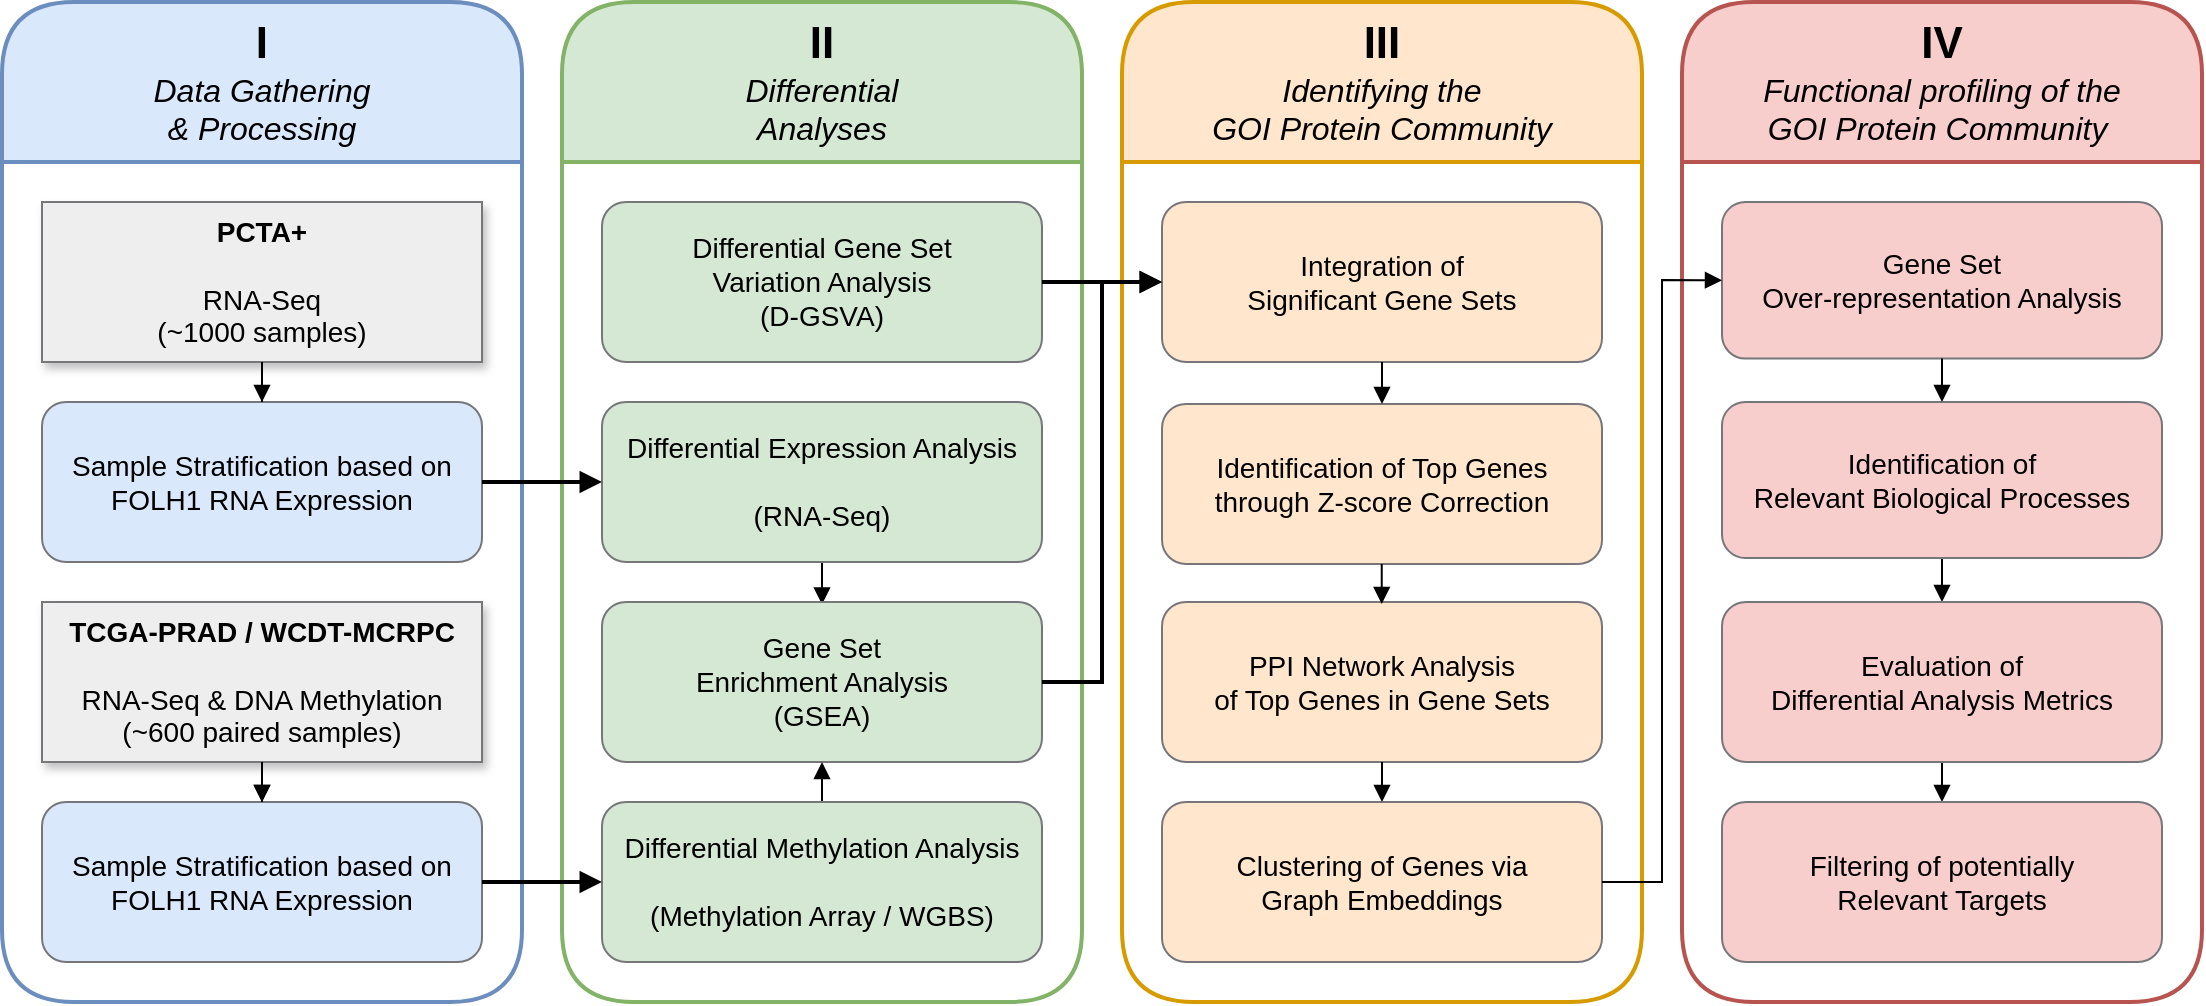 <mxfile scale="10" border="0">
    <diagram name="Page-1" id="WMyTI4VWCgRzHXp1mPb9">
        <mxGraphModel dx="1352" dy="1001" grid="1" gridSize="5" guides="1" tooltips="1" connect="1" arrows="1" fold="1" page="1" pageScale="1" pageWidth="1169" pageHeight="827" math="0" shadow="0">
            <root>
                <mxCell id="0"/>
                <mxCell id="1" parent="0"/>
                <mxCell id="U7u_f17gVRgXchmAX0Bn-6" value="" style="edgeStyle=orthogonalEdgeStyle;rounded=0;orthogonalLoop=1;jettySize=auto;html=1;" parent="1" edge="1">
                    <mxGeometry relative="1" as="geometry">
                        <mxPoint x="405.372" y="341.378" as="sourcePoint"/>
                    </mxGeometry>
                </mxCell>
                <mxCell id="U7u_f17gVRgXchmAX0Bn-1" value="&lt;div style=&quot;font-size: 22px;&quot;&gt;&lt;font style=&quot;font-size: 22px;&quot;&gt;I&lt;/font&gt;&lt;/div&gt;&lt;div style=&quot;font-size: 1px;&quot;&gt;&lt;br&gt;&lt;/div&gt;&lt;div style=&quot;font-size: 16px;&quot;&gt;&lt;i&gt;&lt;span style=&quot;font-weight: normal;&quot;&gt;Data Gathering&lt;/span&gt;&lt;/i&gt;&lt;/div&gt;&lt;div style=&quot;font-size: 16px;&quot;&gt;&lt;i&gt;&lt;span style=&quot;font-weight: normal;&quot;&gt;&amp;amp; Processing&lt;/span&gt;&lt;/i&gt;&lt;br&gt;&lt;/div&gt;" style="swimlane;whiteSpace=wrap;html=1;startSize=80;rounded=1;fillStyle=solid;strokeWidth=2;container=0;fillColor=#dae8fc;strokeColor=#6c8ebf;" parent="1" vertex="1">
                    <mxGeometry x="20" y="160" width="260" height="500" as="geometry">
                        <mxRectangle x="20" y="20" width="40" height="45" as="alternateBounds"/>
                    </mxGeometry>
                </mxCell>
                <mxCell id="odDYbRYCYWoE1OATyWKR-1" value="&lt;div style=&quot;font-size: 14px;&quot;&gt;&lt;b style=&quot;font-size: 14px;&quot;&gt;PCTA+&lt;/b&gt;&lt;/div&gt;&lt;div style=&quot;font-size: 14px;&quot;&gt;&lt;b style=&quot;font-size: 14px;&quot;&gt;&lt;br style=&quot;font-size: 14px;&quot;&gt;&lt;/b&gt;&lt;/div&gt;&lt;div style=&quot;font-size: 14px;&quot;&gt;RNA-Seq&lt;/div&gt;&lt;div style=&quot;font-size: 14px;&quot;&gt;(~1000 samples)&lt;br style=&quot;font-size: 14px;&quot;&gt;&lt;/div&gt;" style="rounded=0;whiteSpace=wrap;html=1;strokeWidth=1;fillColor=#EEEEEE;strokeColor=#77767b;shadow=1;fontStyle=0;container=0;fontSize=14;" parent="U7u_f17gVRgXchmAX0Bn-1" vertex="1">
                    <mxGeometry x="20" y="100" width="220" height="80" as="geometry"/>
                </mxCell>
                <mxCell id="ll4MLsgl20_4qIF9zqpb-2" value="&lt;div style=&quot;font-size: 14px;&quot;&gt;Sample Stratification based on FOLH1 RNA Expression&lt;br style=&quot;font-size: 14px;&quot;&gt;&lt;/div&gt;" style="rounded=1;whiteSpace=wrap;html=1;fillColor=#dae8fc;strokeColor=#77767b;fontStyle=0;container=0;fontSize=14;" parent="U7u_f17gVRgXchmAX0Bn-1" vertex="1">
                    <mxGeometry x="20.0" y="200.004" width="220" height="80" as="geometry"/>
                </mxCell>
                <mxCell id="ll4MLsgl20_4qIF9zqpb-24" value="" style="edgeStyle=orthogonalEdgeStyle;rounded=0;orthogonalLoop=1;jettySize=auto;html=1;strokeWidth=1;endArrow=block;endFill=1;" parent="U7u_f17gVRgXchmAX0Bn-1" source="odDYbRYCYWoE1OATyWKR-1" target="ll4MLsgl20_4qIF9zqpb-2" edge="1">
                    <mxGeometry relative="1" as="geometry"/>
                </mxCell>
                <mxCell id="32" value="" style="edgeStyle=orthogonalEdgeStyle;html=1;strokeWidth=1;endArrow=block;endFill=1;" parent="U7u_f17gVRgXchmAX0Bn-1" source="odDYbRYCYWoE1OATyWKR-2" target="ll4MLsgl20_4qIF9zqpb-26" edge="1">
                    <mxGeometry relative="1" as="geometry"/>
                </mxCell>
                <mxCell id="odDYbRYCYWoE1OATyWKR-2" value="&lt;div style=&quot;font-size: 14px;&quot;&gt;&lt;b style=&quot;font-size: 14px;&quot;&gt;TCGA-PRAD / WCDT-MCRPC&lt;/b&gt;&lt;/div&gt;&lt;div style=&quot;font-size: 14px;&quot;&gt;&lt;b style=&quot;font-size: 14px;&quot;&gt;&lt;br style=&quot;font-size: 14px;&quot;&gt;&lt;/b&gt;&lt;/div&gt;&lt;div style=&quot;font-size: 14px;&quot;&gt;RNA-Seq &amp;amp; DNA Methylation&lt;/div&gt;&lt;div style=&quot;font-size: 14px;&quot;&gt;(~600 paired samples)&lt;br style=&quot;font-size: 14px;&quot;&gt;&lt;/div&gt;" style="rounded=0;whiteSpace=wrap;html=1;strokeWidth=1;fillColor=#eeeeee;strokeColor=#77767b;shadow=1;fontStyle=0;container=0;fontSize=14;" parent="U7u_f17gVRgXchmAX0Bn-1" vertex="1">
                    <mxGeometry x="20.0" y="300.004" width="220" height="80" as="geometry"/>
                </mxCell>
                <mxCell id="ll4MLsgl20_4qIF9zqpb-26" value="&lt;div style=&quot;font-size: 14px;&quot;&gt;Sample Stratification based on FOLH1 RNA Expression&lt;br style=&quot;font-size: 14px;&quot;&gt;&lt;/div&gt;" style="rounded=1;whiteSpace=wrap;html=1;fillColor=#dae8fc;strokeColor=#77767b;fontStyle=0;container=0;fontSize=14;" parent="U7u_f17gVRgXchmAX0Bn-1" vertex="1">
                    <mxGeometry x="20.0" y="400.004" width="220" height="80" as="geometry"/>
                </mxCell>
                <mxCell id="ll4MLsgl20_4qIF9zqpb-27" value="" style="edgeStyle=orthogonalEdgeStyle;rounded=0;orthogonalLoop=1;jettySize=auto;html=1;strokeWidth=1;endArrow=block;endFill=1;" parent="U7u_f17gVRgXchmAX0Bn-1" source="odDYbRYCYWoE1OATyWKR-2" target="ll4MLsgl20_4qIF9zqpb-26" edge="1">
                    <mxGeometry relative="1" as="geometry"/>
                </mxCell>
                <mxCell id="U7u_f17gVRgXchmAX0Bn-2" value="&lt;div style=&quot;font-size: 22px;&quot;&gt;&lt;font style=&quot;font-size: 22px;&quot;&gt;II&lt;/font&gt;&lt;/div&gt;&lt;div style=&quot;font-size: 1px;&quot;&gt;&lt;font style=&quot;font-size: 1px;&quot;&gt;&lt;br&gt;&lt;/font&gt;&lt;/div&gt;&lt;div style=&quot;font-size: 16px;&quot;&gt;&lt;i style=&quot;font-weight: normal;&quot;&gt;Differential&lt;/i&gt;&lt;/div&gt;&lt;div style=&quot;font-size: 16px;&quot;&gt;&lt;i style=&quot;font-weight: normal;&quot;&gt;Analyses&lt;/i&gt;&lt;/div&gt;" style="swimlane;whiteSpace=wrap;html=1;startSize=80;rounded=1;strokeWidth=2;fillColor=#d5e8d4;strokeColor=#82b366;container=0;align=center;" parent="1" vertex="1">
                    <mxGeometry x="300" y="160" width="260" height="500" as="geometry">
                        <mxRectangle x="20" y="20" width="40" height="45" as="alternateBounds"/>
                    </mxGeometry>
                </mxCell>
                <mxCell id="VoZBrdOOJ4ARXTzK2C11-7" value="&lt;div style=&quot;font-size: 14px;&quot;&gt;&lt;span style=&quot;font-size: 14px;&quot;&gt;Differential Gene Set&lt;/span&gt;&lt;/div&gt;&lt;div style=&quot;font-size: 14px;&quot;&gt;&lt;span style=&quot;font-size: 14px;&quot;&gt;Variation Analysis&lt;/span&gt;&lt;/div&gt;&lt;div style=&quot;font-size: 14px;&quot;&gt;&lt;span style=&quot;font-size: 14px;&quot;&gt;(D-GSVA)&lt;/span&gt;&lt;/div&gt;" style="rounded=1;whiteSpace=wrap;html=1;fillColor=#d5e8d4;strokeColor=#77767b;fontStyle=0;container=0;fontSize=14;" parent="U7u_f17gVRgXchmAX0Bn-2" vertex="1">
                    <mxGeometry x="19.997" y="100" width="220" height="80" as="geometry"/>
                </mxCell>
                <mxCell id="38" value="" style="edgeStyle=orthogonalEdgeStyle;html=1;strokeWidth=1;endArrow=block;endFill=1;entryX=0.5;entryY=0.015;entryDx=0;entryDy=0;entryPerimeter=0;" parent="U7u_f17gVRgXchmAX0Bn-2" source="odDYbRYCYWoE1OATyWKR-3" target="VoZBrdOOJ4ARXTzK2C11-10" edge="1">
                    <mxGeometry relative="1" as="geometry">
                        <mxPoint x="130" y="310" as="targetPoint"/>
                    </mxGeometry>
                </mxCell>
                <mxCell id="odDYbRYCYWoE1OATyWKR-3" value="&lt;div style=&quot;font-size: 14px;&quot;&gt;Differential Expression Analysis &lt;br style=&quot;font-size: 14px;&quot;&gt;&lt;/div&gt;&lt;div style=&quot;font-size: 14px;&quot;&gt;&lt;br style=&quot;font-size: 14px;&quot;&gt;&lt;/div&gt;&lt;div style=&quot;font-size: 14px;&quot;&gt;(RNA-Seq)&lt;/div&gt;" style="rounded=1;whiteSpace=wrap;html=1;fillColor=#d5e8d4;strokeColor=#77767b;fontStyle=0;container=0;fontSize=14;" parent="U7u_f17gVRgXchmAX0Bn-2" vertex="1">
                    <mxGeometry x="19.997" y="200.0" width="220" height="80" as="geometry"/>
                </mxCell>
                <mxCell id="VoZBrdOOJ4ARXTzK2C11-10" value="&lt;div style=&quot;font-size: 14px;&quot;&gt;&lt;font style=&quot;font-size: 14px;&quot;&gt;&lt;span style=&quot;font-size: 14px;&quot;&gt;Gene Set&lt;/span&gt;&lt;/font&gt;&lt;/div&gt;&lt;div style=&quot;font-size: 14px;&quot;&gt;&lt;font style=&quot;font-size: 14px;&quot;&gt;&lt;span style=&quot;font-size: 14px;&quot;&gt;Enrichment Analysis&lt;/span&gt;&lt;/font&gt;&lt;/div&gt;&lt;div style=&quot;font-size: 14px;&quot;&gt;&lt;font style=&quot;font-size: 14px;&quot;&gt;&lt;span style=&quot;font-size: 14px;&quot;&gt;(GSEA)&lt;/span&gt;&lt;/font&gt;&lt;/div&gt;" style="rounded=1;whiteSpace=wrap;html=1;fillColor=#d5e8d4;strokeColor=#77767b;fontStyle=0;container=0;fontSize=14;" parent="U7u_f17gVRgXchmAX0Bn-2" vertex="1">
                    <mxGeometry x="19.997" y="300.0" width="220" height="80" as="geometry"/>
                </mxCell>
                <mxCell id="23" value="" style="edgeStyle=none;html=1;strokeWidth=1;endArrow=block;endFill=1;" parent="U7u_f17gVRgXchmAX0Bn-2" source="ll4MLsgl20_4qIF9zqpb-1" target="VoZBrdOOJ4ARXTzK2C11-10" edge="1">
                    <mxGeometry relative="1" as="geometry"/>
                </mxCell>
                <mxCell id="ll4MLsgl20_4qIF9zqpb-1" value="&lt;div style=&quot;font-size: 14px;&quot;&gt;Differential Methylation Analysis&lt;/div&gt;&lt;div style=&quot;font-size: 14px;&quot;&gt;&lt;br style=&quot;font-size: 14px;&quot;&gt;&lt;/div&gt;&lt;div style=&quot;font-size: 14px;&quot;&gt;(Methylation Array / WGBS)&lt;br style=&quot;font-size: 14px;&quot;&gt;&lt;/div&gt;" style="rounded=1;whiteSpace=wrap;html=1;fillColor=#d5e8d4;strokeColor=#77767b;fontStyle=0;container=0;fontSize=14;" parent="U7u_f17gVRgXchmAX0Bn-2" vertex="1">
                    <mxGeometry x="19.997" y="400.0" width="220" height="80" as="geometry"/>
                </mxCell>
                <mxCell id="U7u_f17gVRgXchmAX0Bn-9" value="&lt;div style=&quot;font-size: 14px;&quot;&gt;&lt;font style=&quot;font-size: 22px;&quot;&gt;III&lt;/font&gt;&lt;/div&gt;&lt;div style=&quot;font-size: 1px;&quot;&gt;&lt;font style=&quot;font-size: 1px;&quot;&gt;&lt;br&gt;&lt;/font&gt;&lt;/div&gt;&lt;div style=&quot;font-size: 16px;&quot;&gt;&lt;i&gt;&lt;span style=&quot;font-weight: normal;&quot;&gt;Identifying the&lt;/span&gt;&lt;/i&gt;&lt;/div&gt;&lt;div style=&quot;font-size: 16px;&quot;&gt;&lt;i&gt;&lt;span style=&quot;font-weight: normal;&quot;&gt;GOI&amp;nbsp;&lt;/span&gt;&lt;/i&gt;&lt;i style=&quot;background-color: initial;&quot;&gt;&lt;span style=&quot;font-weight: normal;&quot;&gt;Protein Community&lt;/span&gt;&lt;/i&gt;&lt;/div&gt;" style="swimlane;whiteSpace=wrap;html=1;startSize=80;rounded=1;strokeWidth=2;fillColor=#ffe6cc;strokeColor=#d79b00;container=0;" parent="1" vertex="1">
                    <mxGeometry x="580" y="160" width="260" height="500" as="geometry"/>
                </mxCell>
                <mxCell id="odDYbRYCYWoE1OATyWKR-20" value="&lt;div style=&quot;font-size: 14px;&quot;&gt;&lt;span style=&quot;font-size: 14px;&quot;&gt;Integration of&lt;/span&gt;&lt;/div&gt;&lt;div style=&quot;font-size: 14px;&quot;&gt;&lt;span style=&quot;font-size: 14px;&quot;&gt;Significant Gene Sets&lt;/span&gt;&lt;/div&gt;" style="rounded=1;whiteSpace=wrap;html=1;fillColor=#ffe6cc;strokeColor=#77767b;fontStyle=0;container=0;fontSize=14;" parent="U7u_f17gVRgXchmAX0Bn-9" vertex="1">
                    <mxGeometry x="20.005" y="100" width="220" height="80" as="geometry"/>
                </mxCell>
                <mxCell id="ll4MLsgl20_4qIF9zqpb-35" value="Identification of Top Genes&lt;br&gt;through Z-score Correction" style="rounded=1;whiteSpace=wrap;html=1;fillColor=#ffe6cc;strokeColor=#77767b;fontStyle=0;container=0;fontSize=14;" parent="U7u_f17gVRgXchmAX0Bn-9" vertex="1">
                    <mxGeometry x="20.005" y="201.0" width="220" height="80" as="geometry"/>
                </mxCell>
                <mxCell id="ll4MLsgl20_4qIF9zqpb-36" value="" style="edgeStyle=orthogonalEdgeStyle;rounded=0;orthogonalLoop=1;jettySize=auto;html=1;endArrow=block;endFill=1;" parent="U7u_f17gVRgXchmAX0Bn-9" source="odDYbRYCYWoE1OATyWKR-20" target="ll4MLsgl20_4qIF9zqpb-35" edge="1">
                    <mxGeometry relative="1" as="geometry"/>
                </mxCell>
                <mxCell id="odDYbRYCYWoE1OATyWKR-30" value="&lt;div style=&quot;font-size: 14px;&quot;&gt;&lt;span style=&quot;font-size: 14px;&quot;&gt;PPI Network Analysis&lt;/span&gt;&lt;/div&gt;&lt;div style=&quot;font-size: 14px;&quot;&gt;&lt;span style=&quot;font-size: 14px;&quot;&gt;of Top Genes in Gene Sets&lt;br style=&quot;font-size: 14px;&quot;&gt;&lt;/span&gt;&lt;/div&gt;" style="rounded=1;whiteSpace=wrap;html=1;fillColor=#ffe6cc;strokeColor=#77767b;fontStyle=0;container=0;fontSize=14;" parent="U7u_f17gVRgXchmAX0Bn-9" vertex="1">
                    <mxGeometry x="20.005" y="300.0" width="220" height="80" as="geometry"/>
                </mxCell>
                <mxCell id="VoZBrdOOJ4ARXTzK2C11-2" value="&lt;div style=&quot;font-size: 14px;&quot;&gt;&lt;span style=&quot;font-size: 14px;&quot;&gt;Clustering of Genes via&lt;/span&gt;&lt;/div&gt;&lt;div style=&quot;font-size: 14px;&quot;&gt;&lt;span style=&quot;font-size: 14px;&quot;&gt;Graph Embeddings&lt;/span&gt;&lt;/div&gt;" style="rounded=1;whiteSpace=wrap;html=1;fillColor=#ffe6cc;strokeColor=#77767b;fontStyle=0;container=0;fontSize=14;" parent="U7u_f17gVRgXchmAX0Bn-9" vertex="1">
                    <mxGeometry x="20.005" y="400.0" width="220" height="80" as="geometry"/>
                </mxCell>
                <mxCell id="44" value="" style="edgeStyle=orthogonalEdgeStyle;rounded=0;orthogonalLoop=1;jettySize=auto;html=1;endArrow=block;endFill=1;" parent="U7u_f17gVRgXchmAX0Bn-9" edge="1">
                    <mxGeometry relative="1" as="geometry">
                        <mxPoint x="129.87" y="281" as="sourcePoint"/>
                        <mxPoint x="129.87" y="301.0" as="targetPoint"/>
                    </mxGeometry>
                </mxCell>
                <mxCell id="U7u_f17gVRgXchmAX0Bn-11" value="&lt;div&gt;&lt;font style=&quot;font-size: 22px;&quot;&gt;IV&lt;/font&gt;&lt;/div&gt;&lt;div style=&quot;font-size: 1px;&quot;&gt;&lt;br&gt;&lt;/div&gt;&lt;div style=&quot;font-size: 16px;&quot;&gt;&lt;i style=&quot;background-color: initial;&quot;&gt;&lt;span style=&quot;font-weight: normal;&quot;&gt;Functional profiling of the&lt;/span&gt;&lt;/i&gt;&lt;/div&gt;&lt;div style=&quot;font-size: 16px;&quot;&gt;&lt;i style=&quot;background-color: initial;&quot;&gt;&lt;span style=&quot;font-weight: normal;&quot;&gt;GOI Protein Community&amp;nbsp;&lt;/span&gt;&lt;/i&gt;&lt;br&gt;&lt;/div&gt;" style="swimlane;whiteSpace=wrap;html=1;startSize=80;rounded=1;strokeWidth=2;fillColor=#f8cecc;strokeColor=#b85450;perimeterSpacing=0;container=0;" parent="1" vertex="1">
                    <mxGeometry x="860" y="160" width="260" height="500" as="geometry"/>
                </mxCell>
                <mxCell id="21" value="" style="edgeStyle=none;html=1;endArrow=block;endFill=1;" parent="U7u_f17gVRgXchmAX0Bn-11" source="ll4MLsgl20_4qIF9zqpb-43" target="5" edge="1">
                    <mxGeometry relative="1" as="geometry"/>
                </mxCell>
                <mxCell id="ll4MLsgl20_4qIF9zqpb-43" value="Identification of&lt;br&gt;Relevant Biological Processes" style="rounded=1;whiteSpace=wrap;html=1;fillColor=#f8cecc;strokeColor=#77767b;fontStyle=0;container=0;fontSize=14;" parent="U7u_f17gVRgXchmAX0Bn-11" vertex="1">
                    <mxGeometry x="20" y="200" width="220" height="78" as="geometry"/>
                </mxCell>
                <mxCell id="22" value="" style="edgeStyle=none;html=1;endArrow=block;endFill=1;" parent="U7u_f17gVRgXchmAX0Bn-11" source="5" target="19" edge="1">
                    <mxGeometry relative="1" as="geometry"/>
                </mxCell>
                <mxCell id="5" value="Evaluation of&lt;br&gt;Differential Analysis Metrics" style="rounded=1;whiteSpace=wrap;html=1;fillColor=#f8cecc;strokeColor=#77767b;fontStyle=0;container=0;fontSize=14;" parent="U7u_f17gVRgXchmAX0Bn-11" vertex="1">
                    <mxGeometry x="20" y="300" width="220" height="80" as="geometry"/>
                </mxCell>
                <mxCell id="ll4MLsgl20_4qIF9zqpb-41" value="Gene Set&lt;br&gt;Over-representation Analysis" style="rounded=1;whiteSpace=wrap;html=1;fillColor=#f8cecc;strokeColor=#77767b;fontStyle=0;container=0;fontSize=14;" parent="U7u_f17gVRgXchmAX0Bn-11" vertex="1">
                    <mxGeometry x="20" y="100" width="220" height="78.3" as="geometry"/>
                </mxCell>
                <mxCell id="ll4MLsgl20_4qIF9zqpb-44" value="" style="edgeStyle=orthogonalEdgeStyle;rounded=0;orthogonalLoop=1;jettySize=auto;html=1;endArrow=block;endFill=1;" parent="U7u_f17gVRgXchmAX0Bn-11" source="ll4MLsgl20_4qIF9zqpb-41" target="ll4MLsgl20_4qIF9zqpb-43" edge="1">
                    <mxGeometry relative="1" as="geometry"/>
                </mxCell>
                <mxCell id="19" value="Filtering of potentially&lt;br style=&quot;border-color: var(--border-color);&quot;&gt;Relevant Targets" style="rounded=1;whiteSpace=wrap;html=1;fillColor=#f8cecc;strokeColor=#77767b;fontStyle=0;container=0;fontSize=14;" parent="U7u_f17gVRgXchmAX0Bn-11" vertex="1">
                    <mxGeometry x="20" y="400" width="220" height="80" as="geometry"/>
                </mxCell>
                <mxCell id="U7u_f17gVRgXchmAX0Bn-10" value="" style="edgeStyle=orthogonalEdgeStyle;rounded=0;orthogonalLoop=1;jettySize=auto;html=1;strokeWidth=2;endArrow=block;endFill=1;" parent="1" source="ll4MLsgl20_4qIF9zqpb-2" target="odDYbRYCYWoE1OATyWKR-3" edge="1">
                    <mxGeometry relative="1" as="geometry"/>
                </mxCell>
                <mxCell id="ll4MLsgl20_4qIF9zqpb-28" value="" style="edgeStyle=orthogonalEdgeStyle;rounded=0;orthogonalLoop=1;jettySize=auto;html=1;strokeWidth=2;endArrow=block;endFill=1;" parent="1" source="ll4MLsgl20_4qIF9zqpb-26" target="ll4MLsgl20_4qIF9zqpb-1" edge="1">
                    <mxGeometry relative="1" as="geometry"/>
                </mxCell>
                <mxCell id="ll4MLsgl20_4qIF9zqpb-33" value="" style="edgeStyle=orthogonalEdgeStyle;rounded=0;orthogonalLoop=1;jettySize=auto;html=1;strokeWidth=2;endArrow=block;endFill=1;" parent="1" source="VoZBrdOOJ4ARXTzK2C11-7" target="odDYbRYCYWoE1OATyWKR-20" edge="1">
                    <mxGeometry relative="1" as="geometry"/>
                </mxCell>
                <mxCell id="24" value="" style="edgeStyle=orthogonalEdgeStyle;html=1;entryX=0;entryY=0.5;entryDx=0;entryDy=0;exitX=1;exitY=0.5;exitDx=0;exitDy=0;endArrow=block;endFill=1;rounded=0;strokeWidth=2;" parent="1" source="VoZBrdOOJ4ARXTzK2C11-10" target="odDYbRYCYWoE1OATyWKR-20" edge="1">
                    <mxGeometry relative="1" as="geometry"/>
                </mxCell>
                <mxCell id="25" value="" style="edgeStyle=none;html=1;entryX=0;entryY=0.5;entryDx=0;entryDy=0;exitX=1;exitY=0.5;exitDx=0;exitDy=0;rounded=0;endArrow=block;endFill=1;" parent="1" source="VoZBrdOOJ4ARXTzK2C11-2" target="ll4MLsgl20_4qIF9zqpb-41" edge="1">
                    <mxGeometry relative="1" as="geometry">
                        <Array as="points">
                            <mxPoint x="850" y="600"/>
                            <mxPoint x="850" y="299"/>
                        </Array>
                    </mxGeometry>
                </mxCell>
                <mxCell id="43" value="" style="edgeStyle=orthogonalEdgeStyle;rounded=0;orthogonalLoop=1;jettySize=auto;html=1;endArrow=block;endFill=1;" parent="1" edge="1">
                    <mxGeometry relative="1" as="geometry">
                        <mxPoint x="710" y="540" as="sourcePoint"/>
                        <mxPoint x="710" y="560.0" as="targetPoint"/>
                    </mxGeometry>
                </mxCell>
            </root>
        </mxGraphModel>
    </diagram>
</mxfile>